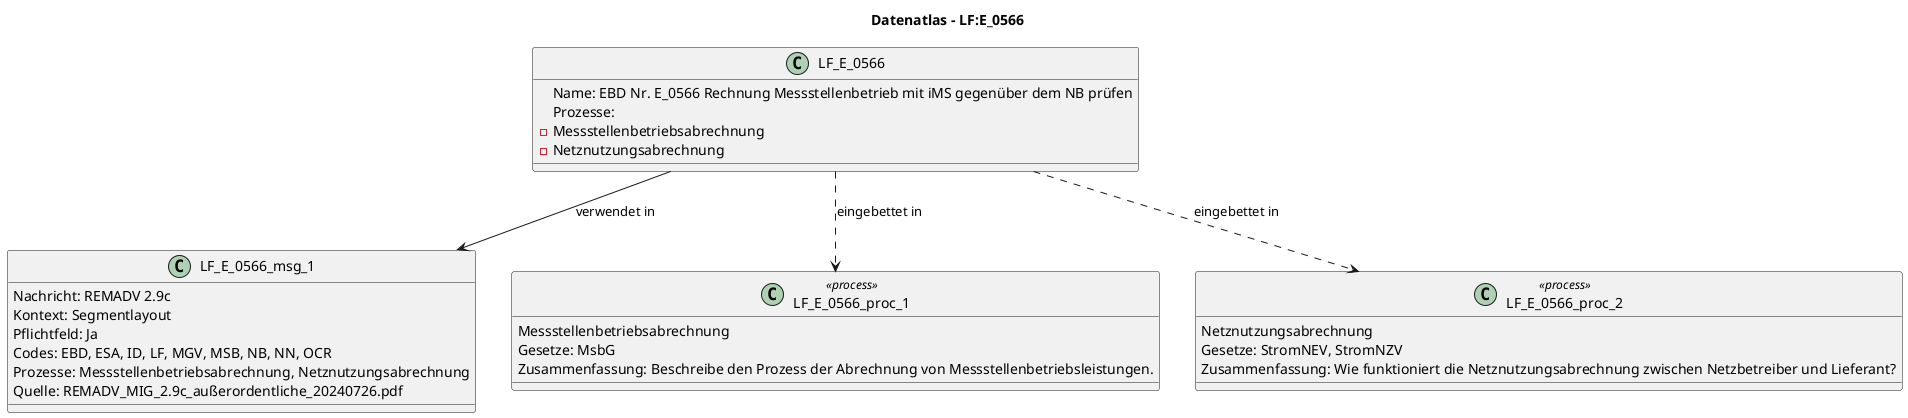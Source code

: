 @startuml
title Datenatlas – LF:E_0566
class LF_E_0566 {
  Name: EBD Nr. E_0566 Rechnung Messstellenbetrieb mit iMS gegenüber dem NB prüfen
  Prozesse:
    - Messstellenbetriebsabrechnung
    - Netznutzungsabrechnung
}
class LF_E_0566_msg_1 {
  Nachricht: REMADV 2.9c
  Kontext: Segmentlayout
  Pflichtfeld: Ja
  Codes: EBD, ESA, ID, LF, MGV, MSB, NB, NN, OCR
  Prozesse: Messstellenbetriebsabrechnung, Netznutzungsabrechnung
  Quelle: REMADV_MIG_2.9c_außerordentliche_20240726.pdf
}
LF_E_0566 --> LF_E_0566_msg_1 : verwendet in
class LF_E_0566_proc_1 <<process>> {
  Messstellenbetriebsabrechnung
  Gesetze: MsbG
  Zusammenfassung: Beschreibe den Prozess der Abrechnung von Messstellenbetriebsleistungen.
}
LF_E_0566 ..> LF_E_0566_proc_1 : eingebettet in
class LF_E_0566_proc_2 <<process>> {
  Netznutzungsabrechnung
  Gesetze: StromNEV, StromNZV
  Zusammenfassung: Wie funktioniert die Netznutzungsabrechnung zwischen Netzbetreiber und Lieferant?
}
LF_E_0566 ..> LF_E_0566_proc_2 : eingebettet in
@enduml